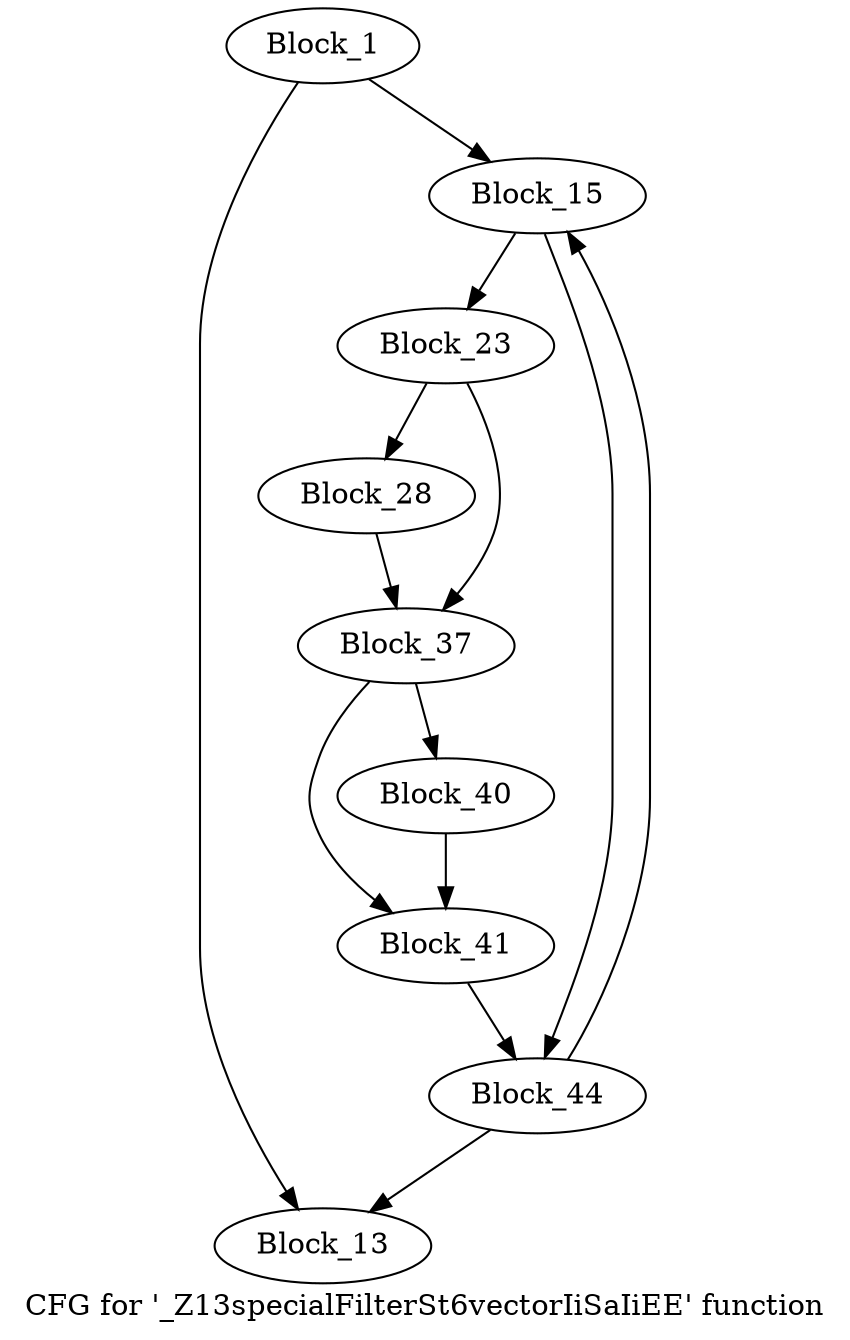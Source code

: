 digraph "CFG for '_Z13specialFilterSt6vectorIiSaIiEE' function" {
	label="CFG for '_Z13specialFilterSt6vectorIiSaIiEE' function";

	block_1 [label="Block_1"];
	block_1:s0 -> block_13;
	block_1:s1 -> block_15;
	block_13 [label="Block_13"];
	block_15 [label="Block_15"];
	block_15:s0 -> block_23;
	block_15:s1 -> block_44;
	block_23 [label="Block_23"];
	block_23:s0 -> block_28;
	block_23:s1 -> block_37;
	block_28 [label="Block_28"];
	block_28 -> block_37;
	block_37 [label="Block_37"];
	block_37:s0 -> block_41;
	block_37:s1 -> block_40;
	block_40 [label="Block_40"];
	block_40 -> block_41;
	block_41 [label="Block_41"];
	block_41 -> block_44;
	block_44 [label="Block_44"];
	block_44:s0 -> block_15;
	block_44:s1 -> block_13;
}
